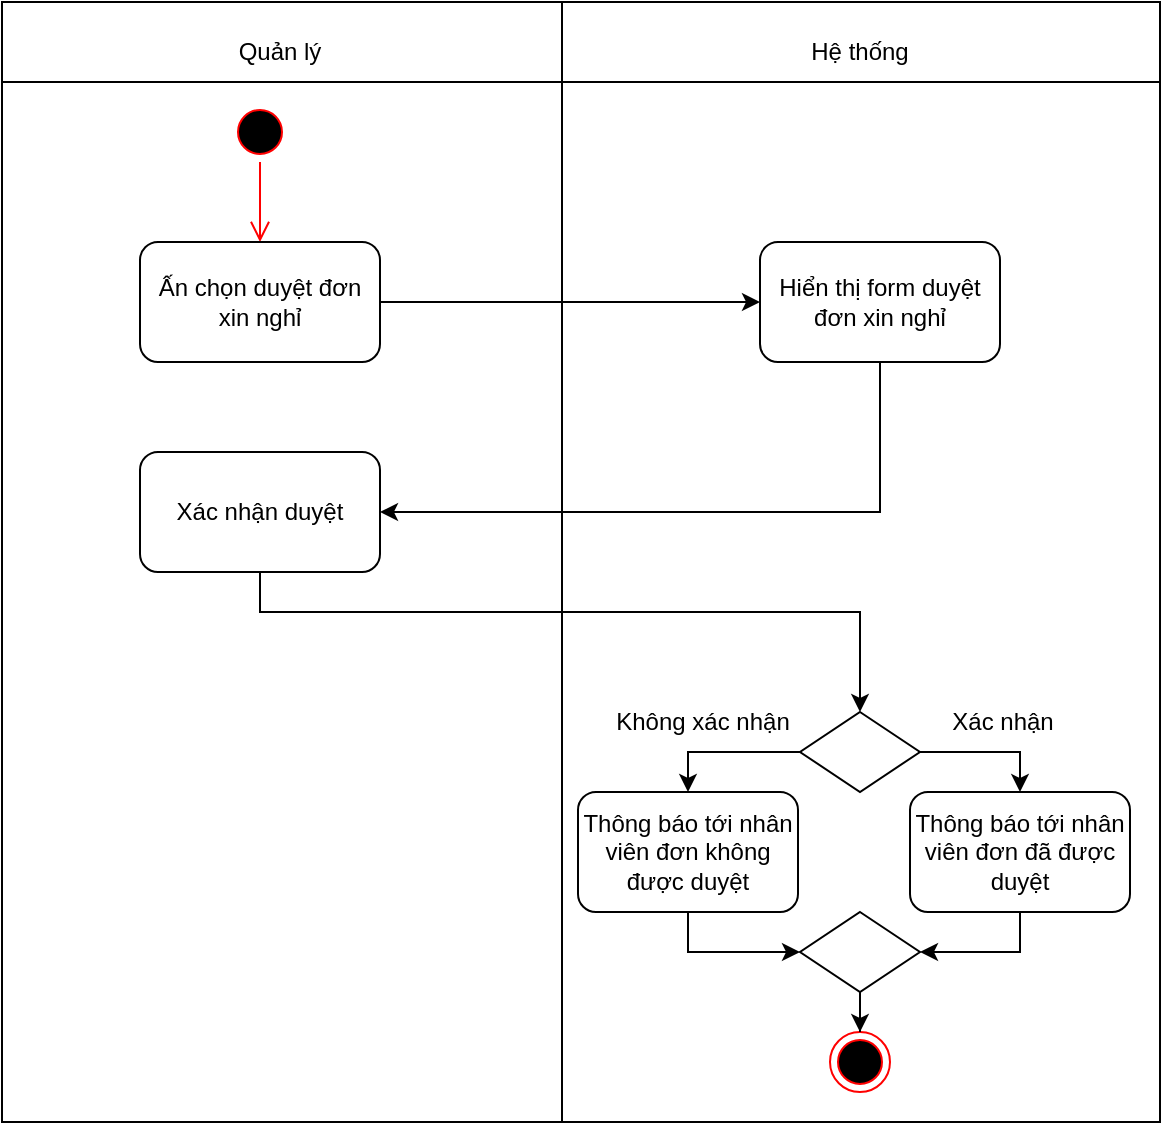<mxfile version="24.9.0">
  <diagram name="Trang-1" id="0knigIFlzXDlnCoVaFzN">
    <mxGraphModel dx="1050" dy="522" grid="1" gridSize="10" guides="1" tooltips="1" connect="1" arrows="1" fold="1" page="1" pageScale="1" pageWidth="827" pageHeight="1169" math="0" shadow="0">
      <root>
        <mxCell id="0" />
        <mxCell id="1" parent="0" />
        <mxCell id="YXItIAaGQ2BNCrH5pJoD-67" value="" style="shape=internalStorage;whiteSpace=wrap;html=1;backgroundOutline=1;dx=280;dy=40;" parent="1" vertex="1">
          <mxGeometry x="71" y="40" width="579" height="560" as="geometry" />
        </mxCell>
        <mxCell id="YXItIAaGQ2BNCrH5pJoD-68" value="Quản lý" style="text;html=1;align=center;verticalAlign=middle;whiteSpace=wrap;rounded=0;" parent="1" vertex="1">
          <mxGeometry x="180" y="50" width="60" height="30" as="geometry" />
        </mxCell>
        <mxCell id="YXItIAaGQ2BNCrH5pJoD-69" value="Hệ thống" style="text;html=1;align=center;verticalAlign=middle;whiteSpace=wrap;rounded=0;" parent="1" vertex="1">
          <mxGeometry x="470" y="50" width="60" height="30" as="geometry" />
        </mxCell>
        <mxCell id="YXItIAaGQ2BNCrH5pJoD-70" value="" style="ellipse;html=1;shape=startState;fillColor=#000000;strokeColor=#ff0000;" parent="1" vertex="1">
          <mxGeometry x="185" y="90" width="30" height="30" as="geometry" />
        </mxCell>
        <mxCell id="YXItIAaGQ2BNCrH5pJoD-71" value="" style="edgeStyle=orthogonalEdgeStyle;html=1;verticalAlign=bottom;endArrow=open;endSize=8;strokeColor=#ff0000;rounded=0;entryX=0.5;entryY=0;entryDx=0;entryDy=0;" parent="1" source="YXItIAaGQ2BNCrH5pJoD-70" target="YXItIAaGQ2BNCrH5pJoD-72" edge="1">
          <mxGeometry relative="1" as="geometry">
            <mxPoint x="240" y="160" as="targetPoint" />
            <Array as="points">
              <mxPoint x="200" y="140" />
              <mxPoint x="200" y="140" />
            </Array>
          </mxGeometry>
        </mxCell>
        <mxCell id="YXItIAaGQ2BNCrH5pJoD-72" value="Ấn chọn duyệt đơn xin nghỉ" style="rounded=1;whiteSpace=wrap;html=1;" parent="1" vertex="1">
          <mxGeometry x="140" y="160" width="120" height="60" as="geometry" />
        </mxCell>
        <mxCell id="YXItIAaGQ2BNCrH5pJoD-73" value="Hiển thị form duyệt đơn xin nghỉ" style="rounded=1;whiteSpace=wrap;html=1;" parent="1" vertex="1">
          <mxGeometry x="450" y="160" width="120" height="60" as="geometry" />
        </mxCell>
        <mxCell id="YXItIAaGQ2BNCrH5pJoD-74" value="" style="endArrow=classic;html=1;rounded=0;exitX=1;exitY=0.5;exitDx=0;exitDy=0;" parent="1" source="YXItIAaGQ2BNCrH5pJoD-72" target="YXItIAaGQ2BNCrH5pJoD-73" edge="1">
          <mxGeometry width="50" height="50" relative="1" as="geometry">
            <mxPoint x="390" y="320" as="sourcePoint" />
            <mxPoint x="440" y="270" as="targetPoint" />
          </mxGeometry>
        </mxCell>
        <mxCell id="YXItIAaGQ2BNCrH5pJoD-86" value="" style="ellipse;html=1;shape=endState;fillColor=#000000;strokeColor=#ff0000;" parent="1" vertex="1">
          <mxGeometry x="485" y="555" width="30" height="30" as="geometry" />
        </mxCell>
        <mxCell id="YXItIAaGQ2BNCrH5pJoD-87" value="" style="endArrow=classic;html=1;rounded=0;exitX=0.5;exitY=1;exitDx=0;exitDy=0;entryX=1;entryY=0.5;entryDx=0;entryDy=0;" parent="1" source="YXItIAaGQ2BNCrH5pJoD-73" target="YXItIAaGQ2BNCrH5pJoD-91" edge="1">
          <mxGeometry width="50" height="50" relative="1" as="geometry">
            <mxPoint x="585" y="235" as="sourcePoint" />
            <mxPoint x="585" y="365" as="targetPoint" />
            <Array as="points">
              <mxPoint x="510" y="295" />
            </Array>
          </mxGeometry>
        </mxCell>
        <mxCell id="YXItIAaGQ2BNCrH5pJoD-90" style="edgeStyle=orthogonalEdgeStyle;rounded=0;orthogonalLoop=1;jettySize=auto;html=1;entryX=0.5;entryY=0;entryDx=0;entryDy=0;" parent="1" source="YXItIAaGQ2BNCrH5pJoD-91" target="YXItIAaGQ2BNCrH5pJoD-95" edge="1">
          <mxGeometry relative="1" as="geometry">
            <mxPoint x="440" y="345" as="targetPoint" />
            <Array as="points">
              <mxPoint x="200" y="345" />
              <mxPoint x="500" y="345" />
            </Array>
          </mxGeometry>
        </mxCell>
        <mxCell id="YXItIAaGQ2BNCrH5pJoD-91" value="Xác nhận duyệt" style="rounded=1;whiteSpace=wrap;html=1;" parent="1" vertex="1">
          <mxGeometry x="140" y="265" width="120" height="60" as="geometry" />
        </mxCell>
        <mxCell id="YXItIAaGQ2BNCrH5pJoD-92" value="" style="endArrow=classic;html=1;rounded=0;exitX=1;exitY=0.5;exitDx=0;exitDy=0;entryX=0.5;entryY=0;entryDx=0;entryDy=0;" parent="1" source="YXItIAaGQ2BNCrH5pJoD-95" target="YXItIAaGQ2BNCrH5pJoD-98" edge="1">
          <mxGeometry width="50" height="50" relative="1" as="geometry">
            <mxPoint x="381" y="730" as="sourcePoint" />
            <mxPoint x="431" y="680" as="targetPoint" />
            <Array as="points">
              <mxPoint x="580" y="415" />
            </Array>
          </mxGeometry>
        </mxCell>
        <mxCell id="YXItIAaGQ2BNCrH5pJoD-93" value="Không xác nhận" style="text;html=1;align=center;verticalAlign=middle;resizable=0;points=[];autosize=1;strokeColor=none;fillColor=none;" parent="1" vertex="1">
          <mxGeometry x="366" y="385" width="110" height="30" as="geometry" />
        </mxCell>
        <mxCell id="YXItIAaGQ2BNCrH5pJoD-94" value="Xác nhận" style="text;html=1;align=center;verticalAlign=middle;resizable=0;points=[];autosize=1;strokeColor=none;fillColor=none;" parent="1" vertex="1">
          <mxGeometry x="536" y="385" width="70" height="30" as="geometry" />
        </mxCell>
        <mxCell id="YXItIAaGQ2BNCrH5pJoD-95" value="" style="rhombus;whiteSpace=wrap;html=1;" parent="1" vertex="1">
          <mxGeometry x="470" y="395" width="60" height="40" as="geometry" />
        </mxCell>
        <mxCell id="YXItIAaGQ2BNCrH5pJoD-96" style="edgeStyle=orthogonalEdgeStyle;rounded=0;orthogonalLoop=1;jettySize=auto;html=1;entryX=0;entryY=0.5;entryDx=0;entryDy=0;exitX=0.5;exitY=1;exitDx=0;exitDy=0;" parent="1" source="YXItIAaGQ2BNCrH5pJoD-100" target="YXItIAaGQ2BNCrH5pJoD-102" edge="1">
          <mxGeometry relative="1" as="geometry">
            <mxPoint x="414" y="740" as="sourcePoint" />
          </mxGeometry>
        </mxCell>
        <mxCell id="YXItIAaGQ2BNCrH5pJoD-97" style="edgeStyle=orthogonalEdgeStyle;rounded=0;orthogonalLoop=1;jettySize=auto;html=1;entryX=1;entryY=0.5;entryDx=0;entryDy=0;exitX=0.5;exitY=1;exitDx=0;exitDy=0;" parent="1" source="YXItIAaGQ2BNCrH5pJoD-98" target="YXItIAaGQ2BNCrH5pJoD-102" edge="1">
          <mxGeometry relative="1" as="geometry">
            <mxPoint x="580" y="740" as="sourcePoint" />
          </mxGeometry>
        </mxCell>
        <mxCell id="YXItIAaGQ2BNCrH5pJoD-98" value="Thông báo tới nhân viên đơn đã được duyệt" style="rounded=1;whiteSpace=wrap;html=1;" parent="1" vertex="1">
          <mxGeometry x="525" y="435" width="110" height="60" as="geometry" />
        </mxCell>
        <mxCell id="YXItIAaGQ2BNCrH5pJoD-99" value="" style="edgeStyle=orthogonalEdgeStyle;rounded=0;orthogonalLoop=1;jettySize=auto;html=1;entryX=0.5;entryY=0;entryDx=0;entryDy=0;exitX=0;exitY=0.5;exitDx=0;exitDy=0;" parent="1" source="YXItIAaGQ2BNCrH5pJoD-95" target="YXItIAaGQ2BNCrH5pJoD-100" edge="1">
          <mxGeometry relative="1" as="geometry">
            <mxPoint x="470" y="670" as="sourcePoint" />
            <mxPoint x="491" y="825" as="targetPoint" />
            <Array as="points" />
          </mxGeometry>
        </mxCell>
        <mxCell id="YXItIAaGQ2BNCrH5pJoD-100" value="Thông báo tới nhân viên đơn không được duyệt" style="rounded=1;whiteSpace=wrap;html=1;" parent="1" vertex="1">
          <mxGeometry x="359" y="435" width="110" height="60" as="geometry" />
        </mxCell>
        <mxCell id="YXItIAaGQ2BNCrH5pJoD-101" style="edgeStyle=orthogonalEdgeStyle;rounded=0;orthogonalLoop=1;jettySize=auto;html=1;" parent="1" source="YXItIAaGQ2BNCrH5pJoD-102" target="YXItIAaGQ2BNCrH5pJoD-86" edge="1">
          <mxGeometry relative="1" as="geometry" />
        </mxCell>
        <mxCell id="YXItIAaGQ2BNCrH5pJoD-102" value="" style="rhombus;whiteSpace=wrap;html=1;" parent="1" vertex="1">
          <mxGeometry x="470" y="495" width="60" height="40" as="geometry" />
        </mxCell>
      </root>
    </mxGraphModel>
  </diagram>
</mxfile>

